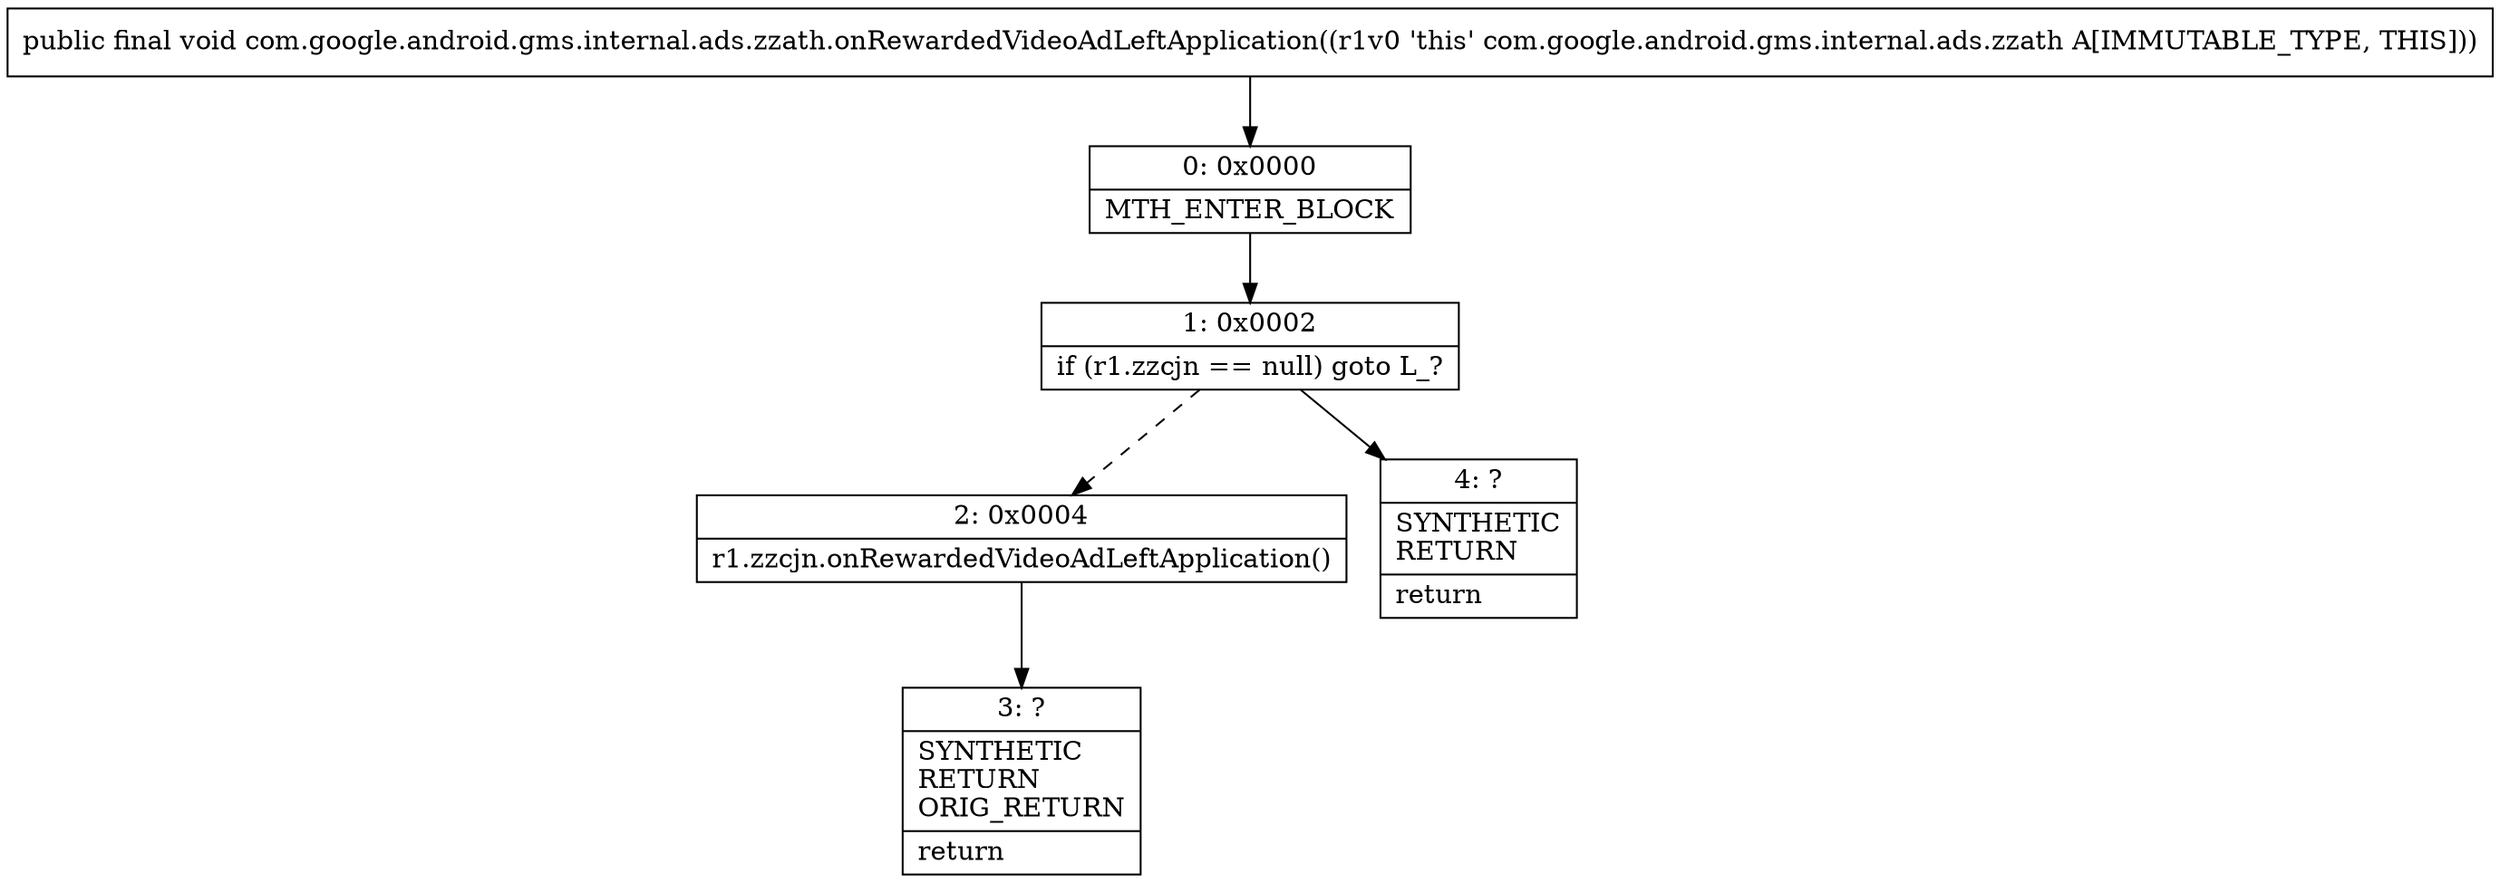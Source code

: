 digraph "CFG forcom.google.android.gms.internal.ads.zzath.onRewardedVideoAdLeftApplication()V" {
Node_0 [shape=record,label="{0\:\ 0x0000|MTH_ENTER_BLOCK\l}"];
Node_1 [shape=record,label="{1\:\ 0x0002|if (r1.zzcjn == null) goto L_?\l}"];
Node_2 [shape=record,label="{2\:\ 0x0004|r1.zzcjn.onRewardedVideoAdLeftApplication()\l}"];
Node_3 [shape=record,label="{3\:\ ?|SYNTHETIC\lRETURN\lORIG_RETURN\l|return\l}"];
Node_4 [shape=record,label="{4\:\ ?|SYNTHETIC\lRETURN\l|return\l}"];
MethodNode[shape=record,label="{public final void com.google.android.gms.internal.ads.zzath.onRewardedVideoAdLeftApplication((r1v0 'this' com.google.android.gms.internal.ads.zzath A[IMMUTABLE_TYPE, THIS])) }"];
MethodNode -> Node_0;
Node_0 -> Node_1;
Node_1 -> Node_2[style=dashed];
Node_1 -> Node_4;
Node_2 -> Node_3;
}

